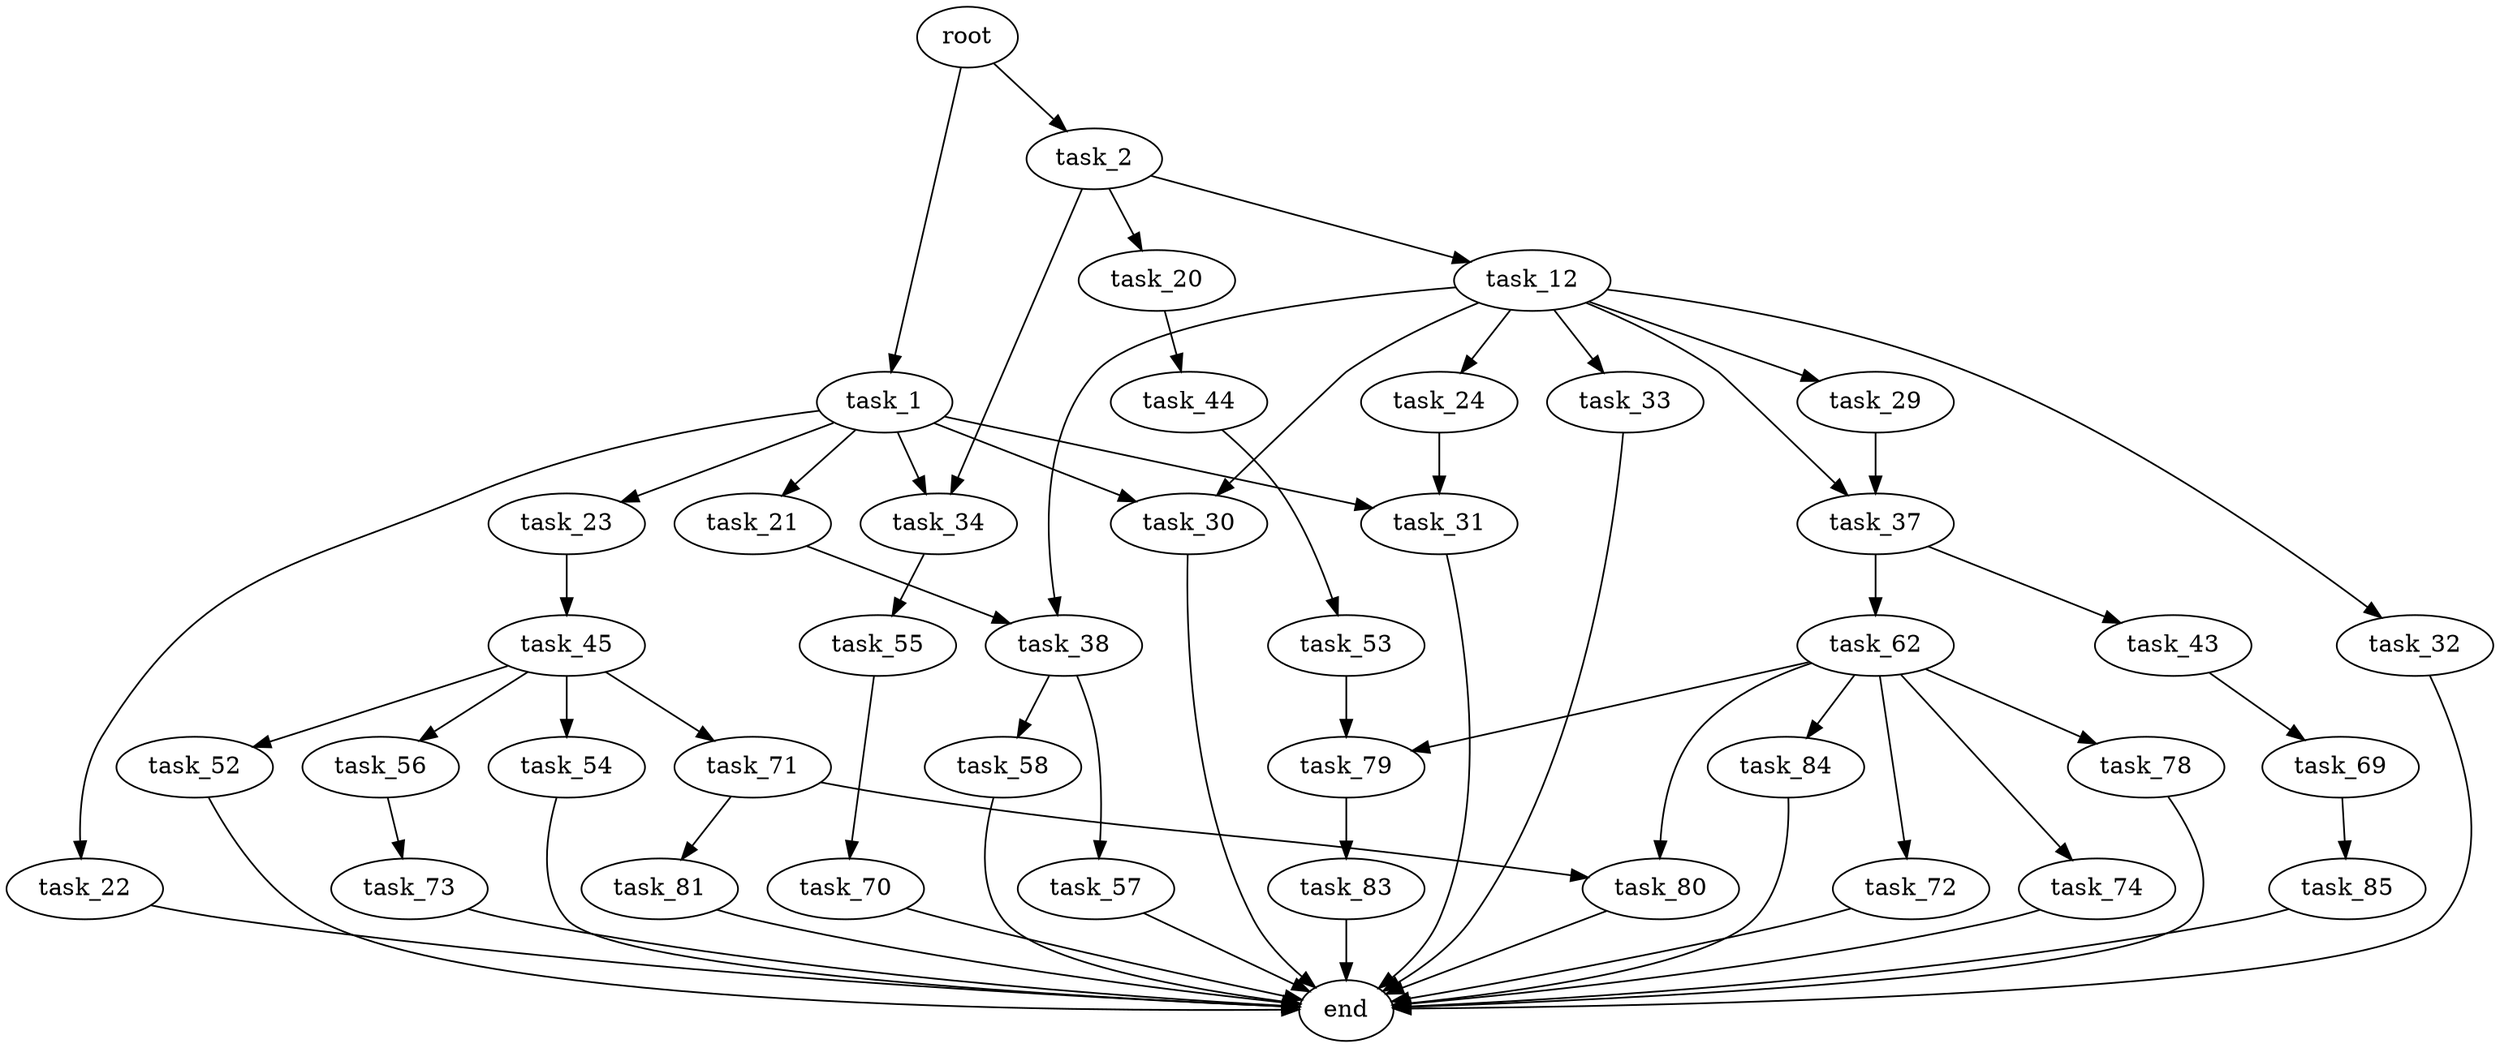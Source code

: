 digraph G {
  root [size="0.000000"];
  task_1 [size="5803708747.000000"];
  task_2 [size="19336296504.000000"];
  task_21 [size="368293445632.000000"];
  task_22 [size="8589934592.000000"];
  task_23 [size="506879940580.000000"];
  task_30 [size="28991029248.000000"];
  task_31 [size="306725255863.000000"];
  task_34 [size="1549569200.000000"];
  task_12 [size="591871772766.000000"];
  task_20 [size="1073741824000.000000"];
  task_24 [size="331836655440.000000"];
  task_29 [size="192682345111.000000"];
  task_32 [size="865037767777.000000"];
  task_33 [size="231928233984.000000"];
  task_37 [size="1073741824000.000000"];
  task_38 [size="52145908397.000000"];
  task_44 [size="68719476736.000000"];
  end [size="0.000000"];
  task_45 [size="26865160498.000000"];
  task_55 [size="28991029248.000000"];
  task_43 [size="502476833508.000000"];
  task_62 [size="6933544957.000000"];
  task_57 [size="289040784619.000000"];
  task_58 [size="673691988892.000000"];
  task_69 [size="2075254203.000000"];
  task_53 [size="21692099062.000000"];
  task_52 [size="115919186316.000000"];
  task_54 [size="134217728000.000000"];
  task_56 [size="468648740884.000000"];
  task_71 [size="8891689806.000000"];
  task_79 [size="19865142437.000000"];
  task_70 [size="68719476736.000000"];
  task_73 [size="782757789696.000000"];
  task_72 [size="23159384588.000000"];
  task_74 [size="68719476736.000000"];
  task_78 [size="2677175460.000000"];
  task_80 [size="41532684623.000000"];
  task_84 [size="549755813888.000000"];
  task_85 [size="68719476736.000000"];
  task_81 [size="161175962652.000000"];
  task_83 [size="181124531823.000000"];

  root -> task_1 [size="1.000000"];
  root -> task_2 [size="1.000000"];
  task_1 -> task_21 [size="411041792.000000"];
  task_1 -> task_22 [size="411041792.000000"];
  task_1 -> task_23 [size="411041792.000000"];
  task_1 -> task_30 [size="411041792.000000"];
  task_1 -> task_31 [size="411041792.000000"];
  task_1 -> task_34 [size="411041792.000000"];
  task_2 -> task_12 [size="33554432.000000"];
  task_2 -> task_20 [size="33554432.000000"];
  task_2 -> task_34 [size="33554432.000000"];
  task_21 -> task_38 [size="411041792.000000"];
  task_22 -> end [size="1.000000"];
  task_23 -> task_45 [size="536870912.000000"];
  task_30 -> end [size="1.000000"];
  task_31 -> end [size="1.000000"];
  task_34 -> task_55 [size="33554432.000000"];
  task_12 -> task_24 [size="411041792.000000"];
  task_12 -> task_29 [size="411041792.000000"];
  task_12 -> task_30 [size="411041792.000000"];
  task_12 -> task_32 [size="411041792.000000"];
  task_12 -> task_33 [size="411041792.000000"];
  task_12 -> task_37 [size="411041792.000000"];
  task_12 -> task_38 [size="411041792.000000"];
  task_20 -> task_44 [size="838860800.000000"];
  task_24 -> task_31 [size="679477248.000000"];
  task_29 -> task_37 [size="301989888.000000"];
  task_32 -> end [size="1.000000"];
  task_33 -> end [size="1.000000"];
  task_37 -> task_43 [size="838860800.000000"];
  task_37 -> task_62 [size="838860800.000000"];
  task_38 -> task_57 [size="838860800.000000"];
  task_38 -> task_58 [size="838860800.000000"];
  task_44 -> task_53 [size="134217728.000000"];
  task_45 -> task_52 [size="679477248.000000"];
  task_45 -> task_54 [size="679477248.000000"];
  task_45 -> task_56 [size="679477248.000000"];
  task_45 -> task_71 [size="679477248.000000"];
  task_55 -> task_70 [size="75497472.000000"];
  task_43 -> task_69 [size="536870912.000000"];
  task_62 -> task_72 [size="301989888.000000"];
  task_62 -> task_74 [size="301989888.000000"];
  task_62 -> task_78 [size="301989888.000000"];
  task_62 -> task_79 [size="301989888.000000"];
  task_62 -> task_80 [size="301989888.000000"];
  task_62 -> task_84 [size="301989888.000000"];
  task_57 -> end [size="1.000000"];
  task_58 -> end [size="1.000000"];
  task_69 -> task_85 [size="209715200.000000"];
  task_53 -> task_79 [size="838860800.000000"];
  task_52 -> end [size="1.000000"];
  task_54 -> end [size="1.000000"];
  task_56 -> task_73 [size="301989888.000000"];
  task_71 -> task_80 [size="838860800.000000"];
  task_71 -> task_81 [size="838860800.000000"];
  task_79 -> task_83 [size="33554432.000000"];
  task_70 -> end [size="1.000000"];
  task_73 -> end [size="1.000000"];
  task_72 -> end [size="1.000000"];
  task_74 -> end [size="1.000000"];
  task_78 -> end [size="1.000000"];
  task_80 -> end [size="1.000000"];
  task_84 -> end [size="1.000000"];
  task_85 -> end [size="1.000000"];
  task_81 -> end [size="1.000000"];
  task_83 -> end [size="1.000000"];
}
